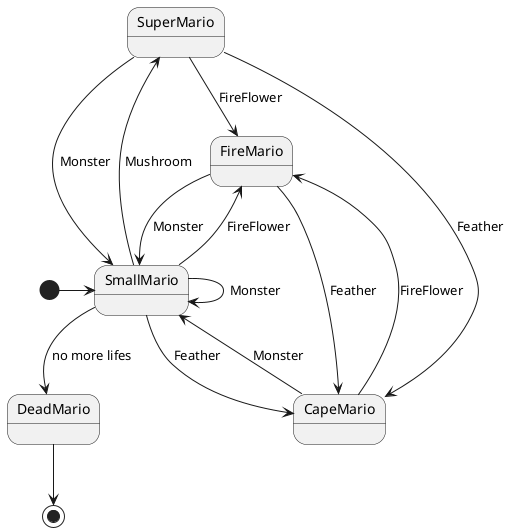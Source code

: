 @startuml Mario State Machine

state SmallMario
state SuperMario
state CapeMario
state FireMario
state DeadMario

SmallMario --> CapeMario : Feather
SmallMario --> FireMario : FireFlower
SmallMario --> SuperMario : Mushroom

SuperMario --> SmallMario : Monster
SuperMario ----> CapeMario : Feather
SuperMario -> FireMario : FireFlower

CapeMario --> SmallMario : Monster
CapeMario --> FireMario : FireFlower
FireMario --> SmallMario : Monster
FireMario --> CapeMario : Feather

SmallMario --> SmallMario: Monster
SmallMario --> DeadMario : no more lifes
DeadMario --> [*]
[*] -r-> SmallMario

@enduml